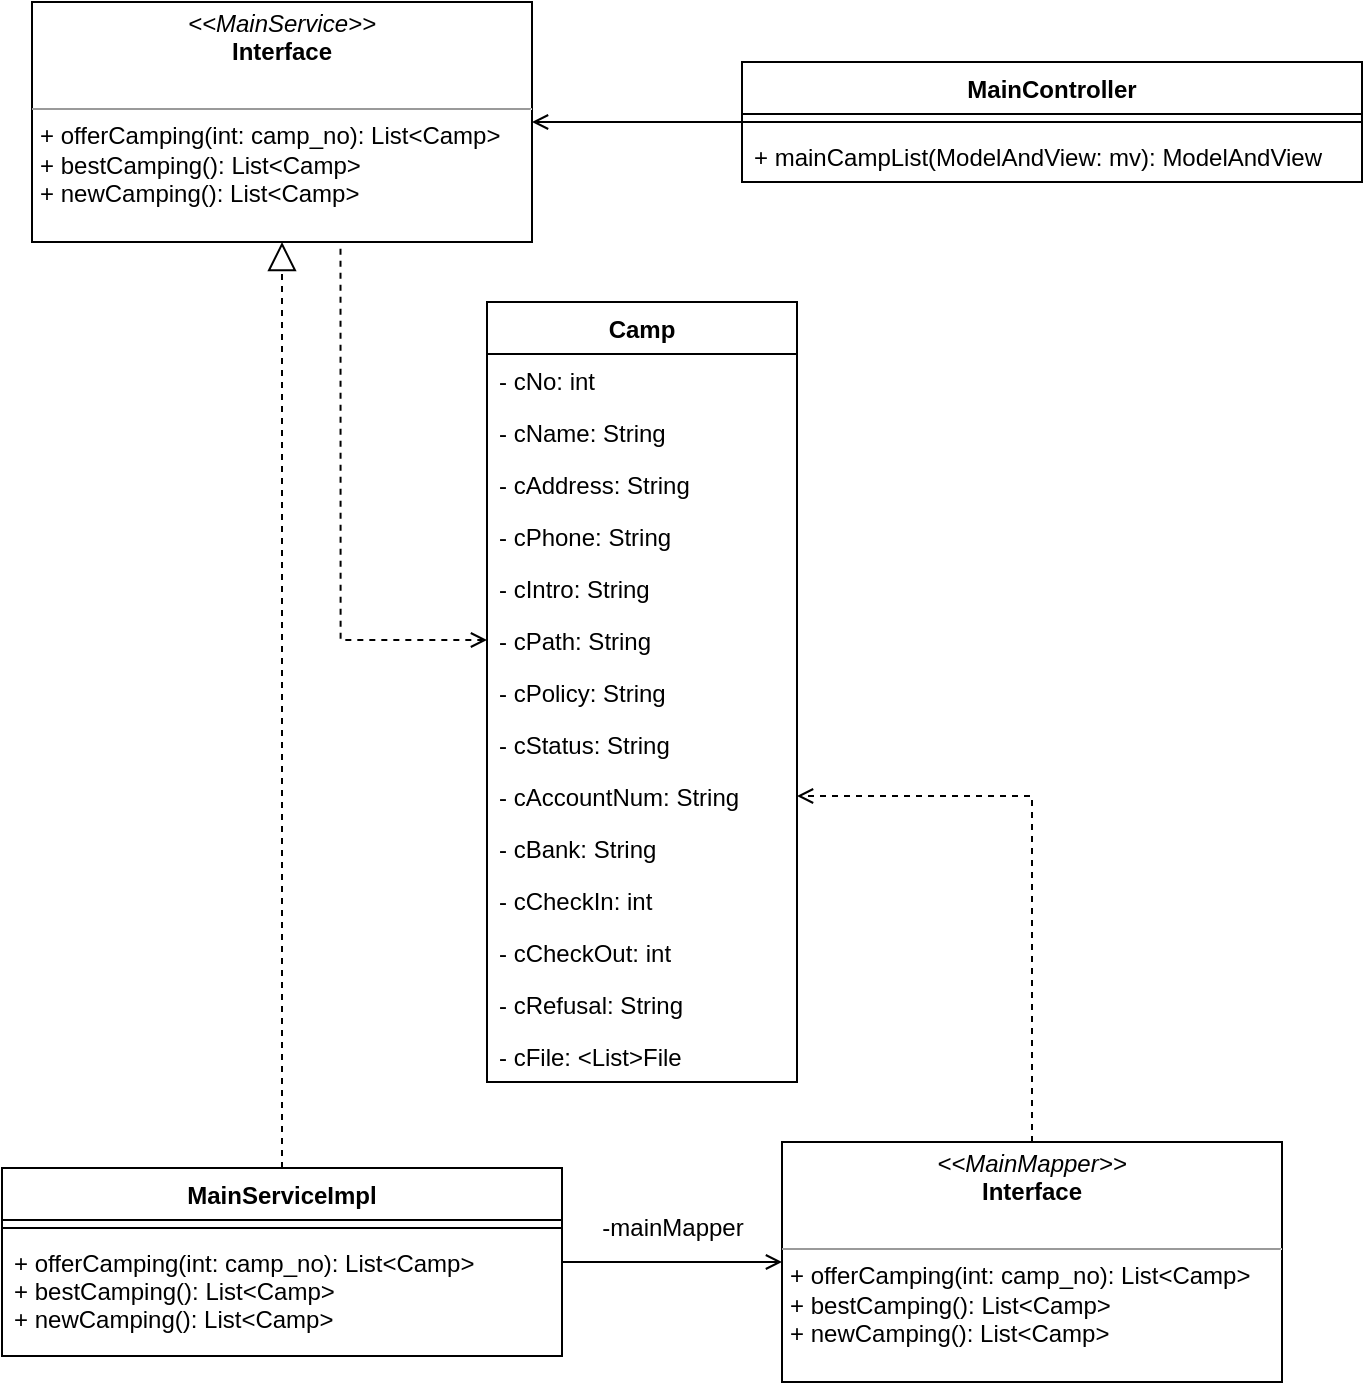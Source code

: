 <mxfile version="16.1.0" type="github" pages="2">
  <diagram name="Main" id="c4acf3e9-155e-7222-9cf6-157b1a14988f">
    <mxGraphModel dx="1185" dy="635" grid="1" gridSize="10" guides="1" tooltips="1" connect="1" arrows="1" fold="1" page="1" pageScale="1" pageWidth="583" pageHeight="827" background="none" math="0" shadow="0">
      <root>
        <mxCell id="0" />
        <mxCell id="1" parent="0" />
        <mxCell id="u34mHpafvkBL_JqXp4RW-44" value="" style="edgeStyle=orthogonalEdgeStyle;rounded=0;orthogonalLoop=1;jettySize=auto;html=1;endArrow=open;endFill=0;" edge="1" parent="1" source="u34mHpafvkBL_JqXp4RW-1" target="u34mHpafvkBL_JqXp4RW-11">
          <mxGeometry relative="1" as="geometry" />
        </mxCell>
        <mxCell id="u34mHpafvkBL_JqXp4RW-52" style="edgeStyle=orthogonalEdgeStyle;rounded=0;orthogonalLoop=1;jettySize=auto;html=1;entryX=0;entryY=0.5;entryDx=0;entryDy=0;dashed=1;endArrow=open;endFill=0;exitX=0.617;exitY=1.028;exitDx=0;exitDy=0;exitPerimeter=0;" edge="1" parent="1" source="u34mHpafvkBL_JqXp4RW-11" target="u34mHpafvkBL_JqXp4RW-22">
          <mxGeometry relative="1" as="geometry" />
        </mxCell>
        <mxCell id="u34mHpafvkBL_JqXp4RW-1" value="MainController" style="swimlane;fontStyle=1;align=center;verticalAlign=top;childLayout=stackLayout;horizontal=1;startSize=26;horizontalStack=0;resizeParent=1;resizeParentMax=0;resizeLast=0;collapsible=1;marginBottom=0;" vertex="1" parent="1">
          <mxGeometry x="610" y="110" width="310" height="60" as="geometry">
            <mxRectangle x="200" y="210" width="100" height="26" as="alternateBounds" />
          </mxGeometry>
        </mxCell>
        <mxCell id="u34mHpafvkBL_JqXp4RW-3" value="" style="line;strokeWidth=1;fillColor=none;align=left;verticalAlign=middle;spacingTop=-1;spacingLeft=3;spacingRight=3;rotatable=0;labelPosition=right;points=[];portConstraint=eastwest;" vertex="1" parent="u34mHpafvkBL_JqXp4RW-1">
          <mxGeometry y="26" width="310" height="8" as="geometry" />
        </mxCell>
        <mxCell id="u34mHpafvkBL_JqXp4RW-37" value="+ mainCampList(ModelAndView: mv): ModelAndView" style="text;strokeColor=none;fillColor=none;align=left;verticalAlign=top;spacingLeft=4;spacingRight=4;overflow=hidden;rotatable=0;points=[[0,0.5],[1,0.5]];portConstraint=eastwest;" vertex="1" parent="u34mHpafvkBL_JqXp4RW-1">
          <mxGeometry y="34" width="310" height="26" as="geometry" />
        </mxCell>
        <mxCell id="u34mHpafvkBL_JqXp4RW-53" style="edgeStyle=orthogonalEdgeStyle;rounded=0;orthogonalLoop=1;jettySize=auto;html=1;entryX=1;entryY=0.5;entryDx=0;entryDy=0;dashed=1;endArrow=open;endFill=0;" edge="1" parent="1" source="u34mHpafvkBL_JqXp4RW-6" target="u34mHpafvkBL_JqXp4RW-25">
          <mxGeometry relative="1" as="geometry" />
        </mxCell>
        <mxCell id="u34mHpafvkBL_JqXp4RW-6" value="&lt;p style=&quot;margin: 0px ; margin-top: 4px ; text-align: center&quot;&gt;&lt;i&gt;&amp;lt;&amp;lt;MainMapper&amp;gt;&amp;gt;&lt;/i&gt;&lt;br&gt;&lt;b&gt;Interface&lt;/b&gt;&lt;/p&gt;&lt;p style=&quot;margin: 0px ; margin-left: 4px&quot;&gt;&lt;br&gt;&lt;/p&gt;&lt;hr size=&quot;1&quot;&gt;&lt;p style=&quot;margin: 0px ; margin-left: 4px&quot;&gt;+ offerCamping(int: camp_no): List&amp;lt;Camp&amp;gt;&lt;br&gt;+ bestCamping(): List&amp;lt;Camp&amp;gt;&lt;/p&gt;&lt;p style=&quot;margin: 0px ; margin-left: 4px&quot;&gt;+ newCamping(): List&amp;lt;Camp&amp;gt;&lt;/p&gt;" style="verticalAlign=top;align=left;overflow=fill;fontSize=12;fontFamily=Helvetica;html=1;" vertex="1" parent="1">
          <mxGeometry x="630" y="650" width="250" height="120" as="geometry" />
        </mxCell>
        <mxCell id="u34mHpafvkBL_JqXp4RW-11" value="&lt;p style=&quot;margin: 0px ; margin-top: 4px ; text-align: center&quot;&gt;&lt;i&gt;&amp;lt;&amp;lt;MainService&amp;gt;&amp;gt;&lt;/i&gt;&lt;br&gt;&lt;b&gt;Interface&lt;/b&gt;&lt;/p&gt;&lt;p style=&quot;margin: 0px ; margin-left: 4px&quot;&gt;&lt;br&gt;&lt;/p&gt;&lt;hr size=&quot;1&quot;&gt;&lt;p style=&quot;margin: 0px ; margin-left: 4px&quot;&gt;+ offerCamping(int: camp_no): List&amp;lt;Camp&amp;gt;&lt;br&gt;+ bestCamping(): List&amp;lt;Camp&amp;gt;&lt;/p&gt;&lt;p style=&quot;margin: 0px ; margin-left: 4px&quot;&gt;+ newCamping(): List&amp;lt;Camp&amp;gt;&lt;/p&gt;" style="verticalAlign=top;align=left;overflow=fill;fontSize=12;fontFamily=Helvetica;html=1;" vertex="1" parent="1">
          <mxGeometry x="255" y="80" width="250" height="120" as="geometry" />
        </mxCell>
        <mxCell id="u34mHpafvkBL_JqXp4RW-13" value="Camp" style="swimlane;fontStyle=1;childLayout=stackLayout;horizontal=1;startSize=26;fillColor=none;horizontalStack=0;resizeParent=1;resizeParentMax=0;resizeLast=0;collapsible=1;marginBottom=0;" vertex="1" parent="1">
          <mxGeometry x="482.5" y="230" width="155" height="390" as="geometry">
            <mxRectangle x="220" y="350" width="60" height="26" as="alternateBounds" />
          </mxGeometry>
        </mxCell>
        <mxCell id="u34mHpafvkBL_JqXp4RW-14" value="- cNo: int" style="text;strokeColor=none;fillColor=none;align=left;verticalAlign=top;spacingLeft=4;spacingRight=4;overflow=hidden;rotatable=0;points=[[0,0.5],[1,0.5]];portConstraint=eastwest;" vertex="1" parent="u34mHpafvkBL_JqXp4RW-13">
          <mxGeometry y="26" width="155" height="26" as="geometry" />
        </mxCell>
        <mxCell id="u34mHpafvkBL_JqXp4RW-15" value="- cName: String" style="text;strokeColor=none;fillColor=none;align=left;verticalAlign=top;spacingLeft=4;spacingRight=4;overflow=hidden;rotatable=0;points=[[0,0.5],[1,0.5]];portConstraint=eastwest;" vertex="1" parent="u34mHpafvkBL_JqXp4RW-13">
          <mxGeometry y="52" width="155" height="26" as="geometry" />
        </mxCell>
        <mxCell id="u34mHpafvkBL_JqXp4RW-16" value="- cAddress: String" style="text;strokeColor=none;fillColor=none;align=left;verticalAlign=top;spacingLeft=4;spacingRight=4;overflow=hidden;rotatable=0;points=[[0,0.5],[1,0.5]];portConstraint=eastwest;" vertex="1" parent="u34mHpafvkBL_JqXp4RW-13">
          <mxGeometry y="78" width="155" height="26" as="geometry" />
        </mxCell>
        <mxCell id="u34mHpafvkBL_JqXp4RW-20" value="- cPhone: String" style="text;strokeColor=none;fillColor=none;align=left;verticalAlign=top;spacingLeft=4;spacingRight=4;overflow=hidden;rotatable=0;points=[[0,0.5],[1,0.5]];portConstraint=eastwest;" vertex="1" parent="u34mHpafvkBL_JqXp4RW-13">
          <mxGeometry y="104" width="155" height="26" as="geometry" />
        </mxCell>
        <mxCell id="u34mHpafvkBL_JqXp4RW-21" value="- cIntro: String" style="text;strokeColor=none;fillColor=none;align=left;verticalAlign=top;spacingLeft=4;spacingRight=4;overflow=hidden;rotatable=0;points=[[0,0.5],[1,0.5]];portConstraint=eastwest;" vertex="1" parent="u34mHpafvkBL_JqXp4RW-13">
          <mxGeometry y="130" width="155" height="26" as="geometry" />
        </mxCell>
        <mxCell id="u34mHpafvkBL_JqXp4RW-22" value="- cPath: String" style="text;strokeColor=none;fillColor=none;align=left;verticalAlign=top;spacingLeft=4;spacingRight=4;overflow=hidden;rotatable=0;points=[[0,0.5],[1,0.5]];portConstraint=eastwest;" vertex="1" parent="u34mHpafvkBL_JqXp4RW-13">
          <mxGeometry y="156" width="155" height="26" as="geometry" />
        </mxCell>
        <mxCell id="u34mHpafvkBL_JqXp4RW-23" value="- cPolicy: String" style="text;strokeColor=none;fillColor=none;align=left;verticalAlign=top;spacingLeft=4;spacingRight=4;overflow=hidden;rotatable=0;points=[[0,0.5],[1,0.5]];portConstraint=eastwest;" vertex="1" parent="u34mHpafvkBL_JqXp4RW-13">
          <mxGeometry y="182" width="155" height="26" as="geometry" />
        </mxCell>
        <mxCell id="u34mHpafvkBL_JqXp4RW-24" value="- cStatus: String" style="text;strokeColor=none;fillColor=none;align=left;verticalAlign=top;spacingLeft=4;spacingRight=4;overflow=hidden;rotatable=0;points=[[0,0.5],[1,0.5]];portConstraint=eastwest;" vertex="1" parent="u34mHpafvkBL_JqXp4RW-13">
          <mxGeometry y="208" width="155" height="26" as="geometry" />
        </mxCell>
        <mxCell id="u34mHpafvkBL_JqXp4RW-25" value="- cAccountNum: String" style="text;strokeColor=none;fillColor=none;align=left;verticalAlign=top;spacingLeft=4;spacingRight=4;overflow=hidden;rotatable=0;points=[[0,0.5],[1,0.5]];portConstraint=eastwest;" vertex="1" parent="u34mHpafvkBL_JqXp4RW-13">
          <mxGeometry y="234" width="155" height="26" as="geometry" />
        </mxCell>
        <mxCell id="u34mHpafvkBL_JqXp4RW-26" value="- cBank: String" style="text;strokeColor=none;fillColor=none;align=left;verticalAlign=top;spacingLeft=4;spacingRight=4;overflow=hidden;rotatable=0;points=[[0,0.5],[1,0.5]];portConstraint=eastwest;" vertex="1" parent="u34mHpafvkBL_JqXp4RW-13">
          <mxGeometry y="260" width="155" height="26" as="geometry" />
        </mxCell>
        <mxCell id="u34mHpafvkBL_JqXp4RW-27" value="- cCheckIn: int" style="text;strokeColor=none;fillColor=none;align=left;verticalAlign=top;spacingLeft=4;spacingRight=4;overflow=hidden;rotatable=0;points=[[0,0.5],[1,0.5]];portConstraint=eastwest;" vertex="1" parent="u34mHpafvkBL_JqXp4RW-13">
          <mxGeometry y="286" width="155" height="26" as="geometry" />
        </mxCell>
        <mxCell id="8lvZ99zmjupQiWUPv1jq-1" value="- cCheckOut: int" style="text;strokeColor=none;fillColor=none;align=left;verticalAlign=top;spacingLeft=4;spacingRight=4;overflow=hidden;rotatable=0;points=[[0,0.5],[1,0.5]];portConstraint=eastwest;" vertex="1" parent="u34mHpafvkBL_JqXp4RW-13">
          <mxGeometry y="312" width="155" height="26" as="geometry" />
        </mxCell>
        <mxCell id="u34mHpafvkBL_JqXp4RW-28" value="- cRefusal: String" style="text;strokeColor=none;fillColor=none;align=left;verticalAlign=top;spacingLeft=4;spacingRight=4;overflow=hidden;rotatable=0;points=[[0,0.5],[1,0.5]];portConstraint=eastwest;" vertex="1" parent="u34mHpafvkBL_JqXp4RW-13">
          <mxGeometry y="338" width="155" height="26" as="geometry" />
        </mxCell>
        <mxCell id="yl3zOJwi6sHfKyec0ch1-2" value="- cFile: &lt;List&gt;File" style="text;strokeColor=none;fillColor=none;align=left;verticalAlign=top;spacingLeft=4;spacingRight=4;overflow=hidden;rotatable=0;points=[[0,0.5],[1,0.5]];portConstraint=eastwest;" vertex="1" parent="u34mHpafvkBL_JqXp4RW-13">
          <mxGeometry y="364" width="155" height="26" as="geometry" />
        </mxCell>
        <mxCell id="u34mHpafvkBL_JqXp4RW-45" value="" style="edgeStyle=orthogonalEdgeStyle;rounded=0;orthogonalLoop=1;jettySize=auto;html=1;endArrow=open;endFill=0;" edge="1" parent="1" source="u34mHpafvkBL_JqXp4RW-29" target="u34mHpafvkBL_JqXp4RW-6">
          <mxGeometry relative="1" as="geometry" />
        </mxCell>
        <mxCell id="u34mHpafvkBL_JqXp4RW-29" value="MainServiceImpl" style="swimlane;fontStyle=1;align=center;verticalAlign=top;childLayout=stackLayout;horizontal=1;startSize=26;horizontalStack=0;resizeParent=1;resizeParentMax=0;resizeLast=0;collapsible=1;marginBottom=0;" vertex="1" parent="1">
          <mxGeometry x="240" y="663" width="280" height="94" as="geometry">
            <mxRectangle x="200" y="210" width="100" height="26" as="alternateBounds" />
          </mxGeometry>
        </mxCell>
        <mxCell id="u34mHpafvkBL_JqXp4RW-31" value="" style="line;strokeWidth=1;fillColor=none;align=left;verticalAlign=middle;spacingTop=-1;spacingLeft=3;spacingRight=3;rotatable=0;labelPosition=right;points=[];portConstraint=eastwest;" vertex="1" parent="u34mHpafvkBL_JqXp4RW-29">
          <mxGeometry y="26" width="280" height="8" as="geometry" />
        </mxCell>
        <mxCell id="u34mHpafvkBL_JqXp4RW-32" value="+ offerCamping(int: camp_no): List&lt;Camp&gt;&#xa;+ bestCamping(): List&lt;Camp&gt;&#xa;+ newCamping(): List&lt;Camp&gt;" style="text;strokeColor=none;fillColor=none;align=left;verticalAlign=top;spacingLeft=4;spacingRight=4;overflow=hidden;rotatable=0;points=[[0,0.5],[1,0.5]];portConstraint=eastwest;" vertex="1" parent="u34mHpafvkBL_JqXp4RW-29">
          <mxGeometry y="34" width="280" height="60" as="geometry" />
        </mxCell>
        <mxCell id="u34mHpafvkBL_JqXp4RW-41" value="" style="endArrow=block;dashed=1;endFill=0;endSize=12;html=1;rounded=0;entryX=0.5;entryY=1;entryDx=0;entryDy=0;" edge="1" parent="1" source="u34mHpafvkBL_JqXp4RW-29" target="u34mHpafvkBL_JqXp4RW-11">
          <mxGeometry width="160" relative="1" as="geometry">
            <mxPoint x="401" y="558" as="sourcePoint" />
            <mxPoint x="435" y="490" as="targetPoint" />
          </mxGeometry>
        </mxCell>
        <mxCell id="u34mHpafvkBL_JqXp4RW-46" value="-mainMapper" style="text;html=1;align=center;verticalAlign=middle;resizable=0;points=[];autosize=1;strokeColor=none;fillColor=none;" vertex="1" parent="1">
          <mxGeometry x="530" y="683" width="90" height="20" as="geometry" />
        </mxCell>
      </root>
    </mxGraphModel>
  </diagram>
  <diagram id="6QOWGSW6xmUZBy4mrwKu" name="SearchCamp">
    <mxGraphModel dx="1185" dy="635" grid="1" gridSize="10" guides="1" tooltips="1" connect="1" arrows="1" fold="1" page="1" pageScale="1" pageWidth="583" pageHeight="827" math="0" shadow="0">
      <root>
        <mxCell id="hNFvcOH9da-Tilb9x8Hv-0" />
        <mxCell id="hNFvcOH9da-Tilb9x8Hv-1" parent="hNFvcOH9da-Tilb9x8Hv-0" />
        <mxCell id="n8PPE3gL3X5H7ipPdzPt-0" value="" style="edgeStyle=orthogonalEdgeStyle;rounded=0;orthogonalLoop=1;jettySize=auto;html=1;endArrow=open;endFill=0;" edge="1" parent="hNFvcOH9da-Tilb9x8Hv-1" source="n8PPE3gL3X5H7ipPdzPt-2" target="n8PPE3gL3X5H7ipPdzPt-9">
          <mxGeometry relative="1" as="geometry" />
        </mxCell>
        <mxCell id="n8PPE3gL3X5H7ipPdzPt-1" style="edgeStyle=orthogonalEdgeStyle;rounded=0;orthogonalLoop=1;jettySize=auto;html=1;entryX=0;entryY=0.5;entryDx=0;entryDy=0;dashed=1;endArrow=open;endFill=0;exitX=0.617;exitY=1.028;exitDx=0;exitDy=0;exitPerimeter=0;" edge="1" parent="hNFvcOH9da-Tilb9x8Hv-1" source="n8PPE3gL3X5H7ipPdzPt-9" target="LU2RSSrb-ziC532HiFUq-5">
          <mxGeometry relative="1" as="geometry">
            <mxPoint x="482.5" y="347.0" as="targetPoint" />
          </mxGeometry>
        </mxCell>
        <mxCell id="n8PPE3gL3X5H7ipPdzPt-2" value="SearchController" style="swimlane;fontStyle=1;align=center;verticalAlign=top;childLayout=stackLayout;horizontal=1;startSize=26;horizontalStack=0;resizeParent=1;resizeParentMax=0;resizeLast=0;collapsible=1;marginBottom=0;" vertex="1" parent="hNFvcOH9da-Tilb9x8Hv-1">
          <mxGeometry x="650" y="97" width="310" height="86" as="geometry">
            <mxRectangle x="200" y="210" width="100" height="26" as="alternateBounds" />
          </mxGeometry>
        </mxCell>
        <mxCell id="n8PPE3gL3X5H7ipPdzPt-3" value="" style="line;strokeWidth=1;fillColor=none;align=left;verticalAlign=middle;spacingTop=-1;spacingLeft=3;spacingRight=3;rotatable=0;labelPosition=right;points=[];portConstraint=eastwest;" vertex="1" parent="n8PPE3gL3X5H7ipPdzPt-2">
          <mxGeometry y="26" width="310" height="8" as="geometry" />
        </mxCell>
        <mxCell id="Cios_7qOH188GIT26azO-0" value="+ searchPage(ModelAndView: mv): ModelAndView" style="text;strokeColor=none;fillColor=none;align=left;verticalAlign=top;spacingLeft=4;spacingRight=4;overflow=hidden;rotatable=0;points=[[0,0.5],[1,0.5]];portConstraint=eastwest;" vertex="1" parent="n8PPE3gL3X5H7ipPdzPt-2">
          <mxGeometry y="34" width="310" height="26" as="geometry" />
        </mxCell>
        <mxCell id="n8PPE3gL3X5H7ipPdzPt-6" value="+ searchList(Search: search): List&lt;Search&gt;" style="text;strokeColor=none;fillColor=none;align=left;verticalAlign=top;spacingLeft=4;spacingRight=4;overflow=hidden;rotatable=0;points=[[0,0.5],[1,0.5]];portConstraint=eastwest;" vertex="1" parent="n8PPE3gL3X5H7ipPdzPt-2">
          <mxGeometry y="60" width="310" height="26" as="geometry" />
        </mxCell>
        <mxCell id="n8PPE3gL3X5H7ipPdzPt-8" value="&lt;p style=&quot;margin: 0px ; margin-top: 4px ; text-align: center&quot;&gt;&lt;i&gt;&amp;lt;&amp;lt;SearchMapper&amp;gt;&amp;gt;&lt;/i&gt;&lt;br&gt;&lt;b&gt;Interface&lt;/b&gt;&lt;/p&gt;&lt;p style=&quot;margin: 0px ; margin-left: 4px&quot;&gt;&lt;br&gt;&lt;/p&gt;&lt;hr size=&quot;1&quot;&gt;&lt;p style=&quot;margin: 0px ; margin-left: 4px&quot;&gt;+ AllCampList(): List&amp;lt;Search&amp;gt;&lt;br style=&quot;padding: 0px ; margin: 0px&quot;&gt;+ searchList(Search: search): List&amp;lt;Camp&amp;gt;&lt;br&gt;&lt;/p&gt;" style="verticalAlign=top;align=left;overflow=fill;fontSize=12;fontFamily=Helvetica;html=1;" vertex="1" parent="hNFvcOH9da-Tilb9x8Hv-1">
          <mxGeometry x="657.5" y="570" width="250" height="100" as="geometry" />
        </mxCell>
        <mxCell id="n8PPE3gL3X5H7ipPdzPt-9" value="&lt;p style=&quot;margin: 0px ; margin-top: 4px ; text-align: center&quot;&gt;&lt;i&gt;&amp;lt;&amp;lt;SearchService&amp;gt;&amp;gt;&lt;/i&gt;&lt;br&gt;&lt;b&gt;Interface&lt;/b&gt;&lt;/p&gt;&lt;p style=&quot;margin: 0px ; margin-left: 4px&quot;&gt;&lt;br&gt;&lt;/p&gt;&lt;hr size=&quot;1&quot;&gt;&lt;p style=&quot;margin: 0px ; margin-left: 4px&quot;&gt;+ AllCampList(): List&amp;lt;Search&amp;gt;&lt;br&gt;+ searchList(Search: search): List&amp;lt;Camp&amp;gt;&lt;/p&gt;" style="verticalAlign=top;align=left;overflow=fill;fontSize=12;fontFamily=Helvetica;html=1;" vertex="1" parent="hNFvcOH9da-Tilb9x8Hv-1">
          <mxGeometry x="250" y="85" width="250" height="110" as="geometry" />
        </mxCell>
        <mxCell id="n8PPE3gL3X5H7ipPdzPt-10" value="Search" style="swimlane;fontStyle=1;childLayout=stackLayout;horizontal=1;startSize=26;fillColor=none;horizontalStack=0;resizeParent=1;resizeParentMax=0;resizeLast=0;collapsible=1;marginBottom=0;" vertex="1" parent="hNFvcOH9da-Tilb9x8Hv-1">
          <mxGeometry x="502.5" y="230" width="155" height="286" as="geometry">
            <mxRectangle x="220" y="350" width="60" height="26" as="alternateBounds" />
          </mxGeometry>
        </mxCell>
        <mxCell id="n8PPE3gL3X5H7ipPdzPt-12" value="- cName: String" style="text;strokeColor=none;fillColor=none;align=left;verticalAlign=top;spacingLeft=4;spacingRight=4;overflow=hidden;rotatable=0;points=[[0,0.5],[1,0.5]];portConstraint=eastwest;" vertex="1" parent="n8PPE3gL3X5H7ipPdzPt-10">
          <mxGeometry y="26" width="155" height="26" as="geometry" />
        </mxCell>
        <mxCell id="n8PPE3gL3X5H7ipPdzPt-13" value="- cAddress: String" style="text;strokeColor=none;fillColor=none;align=left;verticalAlign=top;spacingLeft=4;spacingRight=4;overflow=hidden;rotatable=0;points=[[0,0.5],[1,0.5]];portConstraint=eastwest;" vertex="1" parent="n8PPE3gL3X5H7ipPdzPt-10">
          <mxGeometry y="52" width="155" height="26" as="geometry" />
        </mxCell>
        <mxCell id="LU2RSSrb-ziC532HiFUq-2" value="- fName: String" style="text;strokeColor=none;fillColor=none;align=left;verticalAlign=top;spacingLeft=4;spacingRight=4;overflow=hidden;rotatable=0;points=[[0,0.5],[1,0.5]];portConstraint=eastwest;" vertex="1" parent="n8PPE3gL3X5H7ipPdzPt-10">
          <mxGeometry y="78" width="155" height="26" as="geometry" />
        </mxCell>
        <mxCell id="LU2RSSrb-ziC532HiFUq-3" value="- fType: int" style="text;strokeColor=none;fillColor=none;align=left;verticalAlign=top;spacingLeft=4;spacingRight=4;overflow=hidden;rotatable=0;points=[[0,0.5],[1,0.5]];portConstraint=eastwest;" vertex="1" parent="n8PPE3gL3X5H7ipPdzPt-10">
          <mxGeometry y="104" width="155" height="26" as="geometry" />
        </mxCell>
        <mxCell id="LU2RSSrb-ziC532HiFUq-5" value="- bType: String" style="text;strokeColor=none;fillColor=none;align=left;verticalAlign=top;spacingLeft=4;spacingRight=4;overflow=hidden;rotatable=0;points=[[0,0.5],[1,0.5]];portConstraint=eastwest;" vertex="1" parent="n8PPE3gL3X5H7ipPdzPt-10">
          <mxGeometry y="130" width="155" height="26" as="geometry" />
        </mxCell>
        <mxCell id="LU2RSSrb-ziC532HiFUq-7" value="- rMember: int" style="text;strokeColor=none;fillColor=none;align=left;verticalAlign=top;spacingLeft=4;spacingRight=4;overflow=hidden;rotatable=0;points=[[0,0.5],[1,0.5]];portConstraint=eastwest;" vertex="1" parent="n8PPE3gL3X5H7ipPdzPt-10">
          <mxGeometry y="156" width="155" height="26" as="geometry" />
        </mxCell>
        <mxCell id="LU2RSSrb-ziC532HiFUq-8" value="- rPrice: int" style="text;strokeColor=none;fillColor=none;align=left;verticalAlign=top;spacingLeft=4;spacingRight=4;overflow=hidden;rotatable=0;points=[[0,0.5],[1,0.5]];portConstraint=eastwest;" vertex="1" parent="n8PPE3gL3X5H7ipPdzPt-10">
          <mxGeometry y="182" width="155" height="26" as="geometry" />
        </mxCell>
        <mxCell id="LU2RSSrb-ziC532HiFUq-9" value="- rForm: String" style="text;strokeColor=none;fillColor=none;align=left;verticalAlign=top;spacingLeft=4;spacingRight=4;overflow=hidden;rotatable=0;points=[[0,0.5],[1,0.5]];portConstraint=eastwest;" vertex="1" parent="n8PPE3gL3X5H7ipPdzPt-10">
          <mxGeometry y="208" width="155" height="26" as="geometry" />
        </mxCell>
        <mxCell id="LU2RSSrb-ziC532HiFUq-0" value="- rCount: int" style="text;strokeColor=none;fillColor=none;align=left;verticalAlign=top;spacingLeft=4;spacingRight=4;overflow=hidden;rotatable=0;points=[[0,0.5],[1,0.5]];portConstraint=eastwest;" vertex="1" parent="n8PPE3gL3X5H7ipPdzPt-10">
          <mxGeometry y="234" width="155" height="26" as="geometry" />
        </mxCell>
        <mxCell id="n8PPE3gL3X5H7ipPdzPt-23" value="- cFile: &lt;List&gt;File" style="text;strokeColor=none;fillColor=none;align=left;verticalAlign=top;spacingLeft=4;spacingRight=4;overflow=hidden;rotatable=0;points=[[0,0.5],[1,0.5]];portConstraint=eastwest;" vertex="1" parent="n8PPE3gL3X5H7ipPdzPt-10">
          <mxGeometry y="260" width="155" height="26" as="geometry" />
        </mxCell>
        <mxCell id="n8PPE3gL3X5H7ipPdzPt-24" value="" style="edgeStyle=orthogonalEdgeStyle;rounded=0;orthogonalLoop=1;jettySize=auto;html=1;endArrow=open;endFill=0;" edge="1" parent="hNFvcOH9da-Tilb9x8Hv-1" source="n8PPE3gL3X5H7ipPdzPt-25" target="n8PPE3gL3X5H7ipPdzPt-8">
          <mxGeometry relative="1" as="geometry" />
        </mxCell>
        <mxCell id="n8PPE3gL3X5H7ipPdzPt-25" value="SearchServiceImpl" style="swimlane;fontStyle=1;align=center;verticalAlign=top;childLayout=stackLayout;horizontal=1;startSize=26;horizontalStack=0;resizeParent=1;resizeParentMax=0;resizeLast=0;collapsible=1;marginBottom=0;" vertex="1" parent="hNFvcOH9da-Tilb9x8Hv-1">
          <mxGeometry x="235" y="573" width="280" height="94" as="geometry">
            <mxRectangle x="200" y="210" width="100" height="26" as="alternateBounds" />
          </mxGeometry>
        </mxCell>
        <mxCell id="n8PPE3gL3X5H7ipPdzPt-26" value="" style="line;strokeWidth=1;fillColor=none;align=left;verticalAlign=middle;spacingTop=-1;spacingLeft=3;spacingRight=3;rotatable=0;labelPosition=right;points=[];portConstraint=eastwest;" vertex="1" parent="n8PPE3gL3X5H7ipPdzPt-25">
          <mxGeometry y="26" width="280" height="8" as="geometry" />
        </mxCell>
        <mxCell id="n8PPE3gL3X5H7ipPdzPt-27" value="+ AllCampList(): List&lt;Search&gt;&#xa;+ searchList(Search: search): List&lt;Camp&gt;" style="text;strokeColor=none;fillColor=none;align=left;verticalAlign=top;spacingLeft=4;spacingRight=4;overflow=hidden;rotatable=0;points=[[0,0.5],[1,0.5]];portConstraint=eastwest;" vertex="1" parent="n8PPE3gL3X5H7ipPdzPt-25">
          <mxGeometry y="34" width="280" height="60" as="geometry" />
        </mxCell>
        <mxCell id="n8PPE3gL3X5H7ipPdzPt-28" value="-searchService" style="text;html=1;align=center;verticalAlign=middle;resizable=0;points=[];autosize=1;strokeColor=none;fillColor=none;" vertex="1" parent="hNFvcOH9da-Tilb9x8Hv-1">
          <mxGeometry x="530" y="120" width="100" height="20" as="geometry" />
        </mxCell>
        <mxCell id="n8PPE3gL3X5H7ipPdzPt-29" value="" style="endArrow=block;dashed=1;endFill=0;endSize=12;html=1;rounded=0;entryX=0.5;entryY=1;entryDx=0;entryDy=0;" edge="1" parent="hNFvcOH9da-Tilb9x8Hv-1" source="n8PPE3gL3X5H7ipPdzPt-25" target="n8PPE3gL3X5H7ipPdzPt-9">
          <mxGeometry width="160" relative="1" as="geometry">
            <mxPoint x="401" y="558" as="sourcePoint" />
            <mxPoint x="435" y="490" as="targetPoint" />
          </mxGeometry>
        </mxCell>
        <mxCell id="n8PPE3gL3X5H7ipPdzPt-30" value="-searchMapper" style="text;html=1;align=center;verticalAlign=middle;resizable=0;points=[];autosize=1;strokeColor=none;fillColor=none;" vertex="1" parent="hNFvcOH9da-Tilb9x8Hv-1">
          <mxGeometry x="540" y="593" width="100" height="20" as="geometry" />
        </mxCell>
        <mxCell id="HarjyrDcaWO4-dv_iiwT-0" style="edgeStyle=orthogonalEdgeStyle;rounded=0;orthogonalLoop=1;jettySize=auto;html=1;entryX=1;entryY=0.5;entryDx=0;entryDy=0;dashed=1;endArrow=open;endFill=0;" edge="1" parent="hNFvcOH9da-Tilb9x8Hv-1" source="n8PPE3gL3X5H7ipPdzPt-2" target="LU2RSSrb-ziC532HiFUq-5">
          <mxGeometry relative="1" as="geometry">
            <mxPoint x="796" y="186" as="sourcePoint" />
            <mxPoint x="492.5" y="383" as="targetPoint" />
          </mxGeometry>
        </mxCell>
      </root>
    </mxGraphModel>
  </diagram>
</mxfile>
